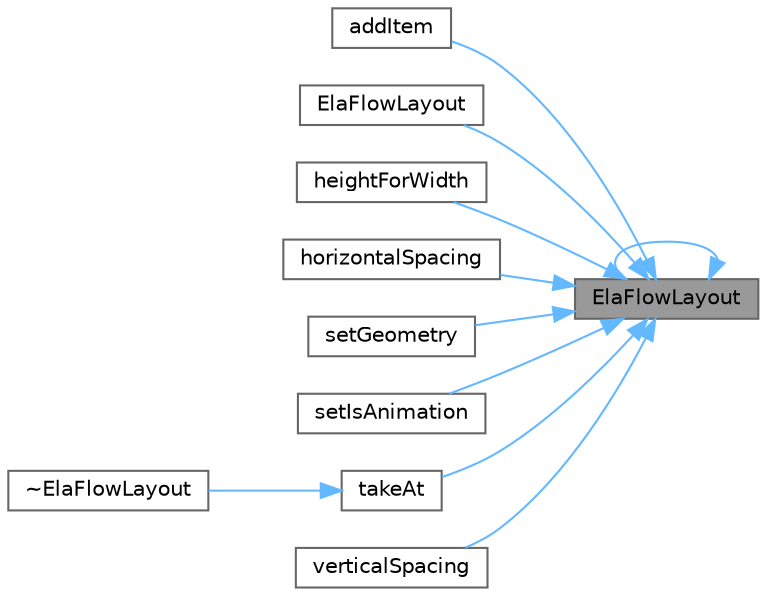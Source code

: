 digraph "ElaFlowLayout"
{
 // LATEX_PDF_SIZE
  bgcolor="transparent";
  edge [fontname=Helvetica,fontsize=10,labelfontname=Helvetica,labelfontsize=10];
  node [fontname=Helvetica,fontsize=10,shape=box,height=0.2,width=0.4];
  rankdir="RL";
  Node1 [id="Node000001",label="ElaFlowLayout",height=0.2,width=0.4,color="gray40", fillcolor="grey60", style="filled", fontcolor="black",tooltip="构造函数，初始化流式布局（带父控件）"];
  Node1 -> Node2 [id="edge1_Node000001_Node000002",dir="back",color="steelblue1",style="solid",tooltip=" "];
  Node2 [id="Node000002",label="addItem",height=0.2,width=0.4,color="grey40", fillcolor="white", style="filled",URL="$class_ela_flow_layout.html#a187dec72deaedb2af5f42b4d15040f5e",tooltip="添加布局项"];
  Node1 -> Node3 [id="edge2_Node000001_Node000003",dir="back",color="steelblue1",style="solid",tooltip=" "];
  Node3 [id="Node000003",label="ElaFlowLayout",height=0.2,width=0.4,color="grey40", fillcolor="white", style="filled",URL="$class_ela_flow_layout.html#abfdc3646149e565d2958f3a4c0632795",tooltip="构造函数，初始化流式布局（无父控件）"];
  Node1 -> Node1 [id="edge3_Node000001_Node000001",dir="back",color="steelblue1",style="solid",tooltip=" "];
  Node1 -> Node4 [id="edge4_Node000001_Node000004",dir="back",color="steelblue1",style="solid",tooltip=" "];
  Node4 [id="Node000004",label="heightForWidth",height=0.2,width=0.4,color="grey40", fillcolor="white", style="filled",URL="$class_ela_flow_layout.html#a882a73ad966f1c178ef5a31bfc029a4c",tooltip="根据宽度计算高度"];
  Node1 -> Node5 [id="edge5_Node000001_Node000005",dir="back",color="steelblue1",style="solid",tooltip=" "];
  Node5 [id="Node000005",label="horizontalSpacing",height=0.2,width=0.4,color="grey40", fillcolor="white", style="filled",URL="$class_ela_flow_layout.html#acca0f82b757e41edc3ae0aaac5cb0f43",tooltip="获取水平间距"];
  Node1 -> Node6 [id="edge6_Node000001_Node000006",dir="back",color="steelblue1",style="solid",tooltip=" "];
  Node6 [id="Node000006",label="setGeometry",height=0.2,width=0.4,color="grey40", fillcolor="white", style="filled",URL="$class_ela_flow_layout.html#aebb6da3df5554c73fbf53ca23c85f5e4",tooltip="设置布局的几何形状"];
  Node1 -> Node7 [id="edge7_Node000001_Node000007",dir="back",color="steelblue1",style="solid",tooltip=" "];
  Node7 [id="Node000007",label="setIsAnimation",height=0.2,width=0.4,color="grey40", fillcolor="white", style="filled",URL="$class_ela_flow_layout.html#aaf89a51167b7a942542d9f66a6251031",tooltip="设置是否启用动画"];
  Node1 -> Node8 [id="edge8_Node000001_Node000008",dir="back",color="steelblue1",style="solid",tooltip=" "];
  Node8 [id="Node000008",label="takeAt",height=0.2,width=0.4,color="grey40", fillcolor="white", style="filled",URL="$class_ela_flow_layout.html#ae9e87c91e64c3117a0c1b621011911ff",tooltip="移除并返回指定索引的布局项"];
  Node8 -> Node9 [id="edge9_Node000008_Node000009",dir="back",color="steelblue1",style="solid",tooltip=" "];
  Node9 [id="Node000009",label="~ElaFlowLayout",height=0.2,width=0.4,color="grey40", fillcolor="white", style="filled",URL="$class_ela_flow_layout.html#a16f9206dabdb3e83e4105c8a01f9a7c2",tooltip="析构函数，释放流式布局资源"];
  Node1 -> Node10 [id="edge10_Node000001_Node000010",dir="back",color="steelblue1",style="solid",tooltip=" "];
  Node10 [id="Node000010",label="verticalSpacing",height=0.2,width=0.4,color="grey40", fillcolor="white", style="filled",URL="$class_ela_flow_layout.html#acf004a5deeff67b556073e3519de27ba",tooltip="获取垂直间距"];
}

